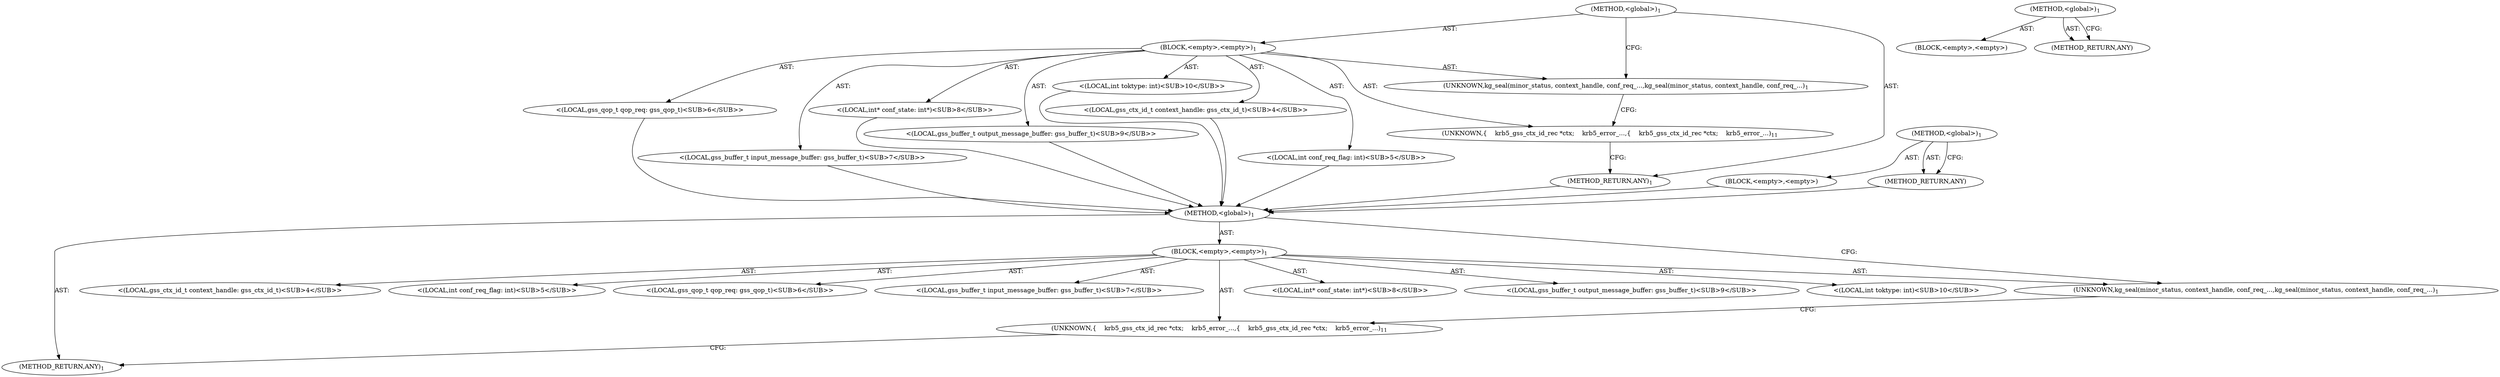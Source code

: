 digraph "&lt;global&gt;" {
vulnerable_6 [label=<(METHOD,&lt;global&gt;)<SUB>1</SUB>>];
vulnerable_7 [label=<(BLOCK,&lt;empty&gt;,&lt;empty&gt;)<SUB>1</SUB>>];
vulnerable_8 [label=<(UNKNOWN,kg_seal(minor_status, context_handle, conf_req_...,kg_seal(minor_status, context_handle, conf_req_...)<SUB>1</SUB>>];
vulnerable_9 [label="<(LOCAL,gss_ctx_id_t context_handle: gss_ctx_id_t)<SUB>4</SUB>>"];
vulnerable_10 [label="<(LOCAL,int conf_req_flag: int)<SUB>5</SUB>>"];
vulnerable_11 [label="<(LOCAL,gss_qop_t qop_req: gss_qop_t)<SUB>6</SUB>>"];
vulnerable_12 [label="<(LOCAL,gss_buffer_t input_message_buffer: gss_buffer_t)<SUB>7</SUB>>"];
vulnerable_13 [label="<(LOCAL,int* conf_state: int*)<SUB>8</SUB>>"];
vulnerable_14 [label="<(LOCAL,gss_buffer_t output_message_buffer: gss_buffer_t)<SUB>9</SUB>>"];
vulnerable_15 [label="<(LOCAL,int toktype: int)<SUB>10</SUB>>"];
vulnerable_16 [label=<(UNKNOWN,{
    krb5_gss_ctx_id_rec *ctx;
    krb5_error_...,{
    krb5_gss_ctx_id_rec *ctx;
    krb5_error_...)<SUB>11</SUB>>];
vulnerable_17 [label=<(METHOD_RETURN,ANY)<SUB>1</SUB>>];
vulnerable_32 [label=<(METHOD,&lt;global&gt;)<SUB>1</SUB>>];
vulnerable_33 [label=<(BLOCK,&lt;empty&gt;,&lt;empty&gt;)>];
vulnerable_34 [label=<(METHOD_RETURN,ANY)>];
fixed_6 [label=<(METHOD,&lt;global&gt;)<SUB>1</SUB>>];
fixed_7 [label=<(BLOCK,&lt;empty&gt;,&lt;empty&gt;)<SUB>1</SUB>>];
fixed_8 [label=<(UNKNOWN,kg_seal(minor_status, context_handle, conf_req_...,kg_seal(minor_status, context_handle, conf_req_...)<SUB>1</SUB>>];
fixed_9 [label="<(LOCAL,gss_ctx_id_t context_handle: gss_ctx_id_t)<SUB>4</SUB>>"];
fixed_10 [label="<(LOCAL,int conf_req_flag: int)<SUB>5</SUB>>"];
fixed_11 [label="<(LOCAL,gss_qop_t qop_req: gss_qop_t)<SUB>6</SUB>>"];
fixed_12 [label="<(LOCAL,gss_buffer_t input_message_buffer: gss_buffer_t)<SUB>7</SUB>>"];
fixed_13 [label="<(LOCAL,int* conf_state: int*)<SUB>8</SUB>>"];
fixed_14 [label="<(LOCAL,gss_buffer_t output_message_buffer: gss_buffer_t)<SUB>9</SUB>>"];
fixed_15 [label="<(LOCAL,int toktype: int)<SUB>10</SUB>>"];
fixed_16 [label=<(UNKNOWN,{
    krb5_gss_ctx_id_rec *ctx;
    krb5_error_...,{
    krb5_gss_ctx_id_rec *ctx;
    krb5_error_...)<SUB>11</SUB>>];
fixed_17 [label=<(METHOD_RETURN,ANY)<SUB>1</SUB>>];
fixed_32 [label=<(METHOD,&lt;global&gt;)<SUB>1</SUB>>];
fixed_33 [label=<(BLOCK,&lt;empty&gt;,&lt;empty&gt;)>];
fixed_34 [label=<(METHOD_RETURN,ANY)>];
vulnerable_6 -> vulnerable_7  [key=0, label="AST: "];
vulnerable_6 -> vulnerable_17  [key=0, label="AST: "];
vulnerable_6 -> vulnerable_8  [key=0, label="CFG: "];
vulnerable_7 -> vulnerable_8  [key=0, label="AST: "];
vulnerable_7 -> vulnerable_9  [key=0, label="AST: "];
vulnerable_7 -> vulnerable_10  [key=0, label="AST: "];
vulnerable_7 -> vulnerable_11  [key=0, label="AST: "];
vulnerable_7 -> vulnerable_12  [key=0, label="AST: "];
vulnerable_7 -> vulnerable_13  [key=0, label="AST: "];
vulnerable_7 -> vulnerable_14  [key=0, label="AST: "];
vulnerable_7 -> vulnerable_15  [key=0, label="AST: "];
vulnerable_7 -> vulnerable_16  [key=0, label="AST: "];
vulnerable_8 -> vulnerable_16  [key=0, label="CFG: "];
vulnerable_9 -> fixed_6  [key=0];
vulnerable_10 -> fixed_6  [key=0];
vulnerable_11 -> fixed_6  [key=0];
vulnerable_12 -> fixed_6  [key=0];
vulnerable_13 -> fixed_6  [key=0];
vulnerable_14 -> fixed_6  [key=0];
vulnerable_15 -> fixed_6  [key=0];
vulnerable_16 -> vulnerable_17  [key=0, label="CFG: "];
vulnerable_17 -> fixed_6  [key=0];
vulnerable_32 -> vulnerable_33  [key=0, label="AST: "];
vulnerable_32 -> vulnerable_34  [key=0, label="AST: "];
vulnerable_32 -> vulnerable_34  [key=1, label="CFG: "];
vulnerable_33 -> fixed_6  [key=0];
vulnerable_34 -> fixed_6  [key=0];
fixed_6 -> fixed_7  [key=0, label="AST: "];
fixed_6 -> fixed_17  [key=0, label="AST: "];
fixed_6 -> fixed_8  [key=0, label="CFG: "];
fixed_7 -> fixed_8  [key=0, label="AST: "];
fixed_7 -> fixed_9  [key=0, label="AST: "];
fixed_7 -> fixed_10  [key=0, label="AST: "];
fixed_7 -> fixed_11  [key=0, label="AST: "];
fixed_7 -> fixed_12  [key=0, label="AST: "];
fixed_7 -> fixed_13  [key=0, label="AST: "];
fixed_7 -> fixed_14  [key=0, label="AST: "];
fixed_7 -> fixed_15  [key=0, label="AST: "];
fixed_7 -> fixed_16  [key=0, label="AST: "];
fixed_8 -> fixed_16  [key=0, label="CFG: "];
fixed_16 -> fixed_17  [key=0, label="CFG: "];
fixed_32 -> fixed_33  [key=0, label="AST: "];
fixed_32 -> fixed_34  [key=0, label="AST: "];
fixed_32 -> fixed_34  [key=1, label="CFG: "];
}

